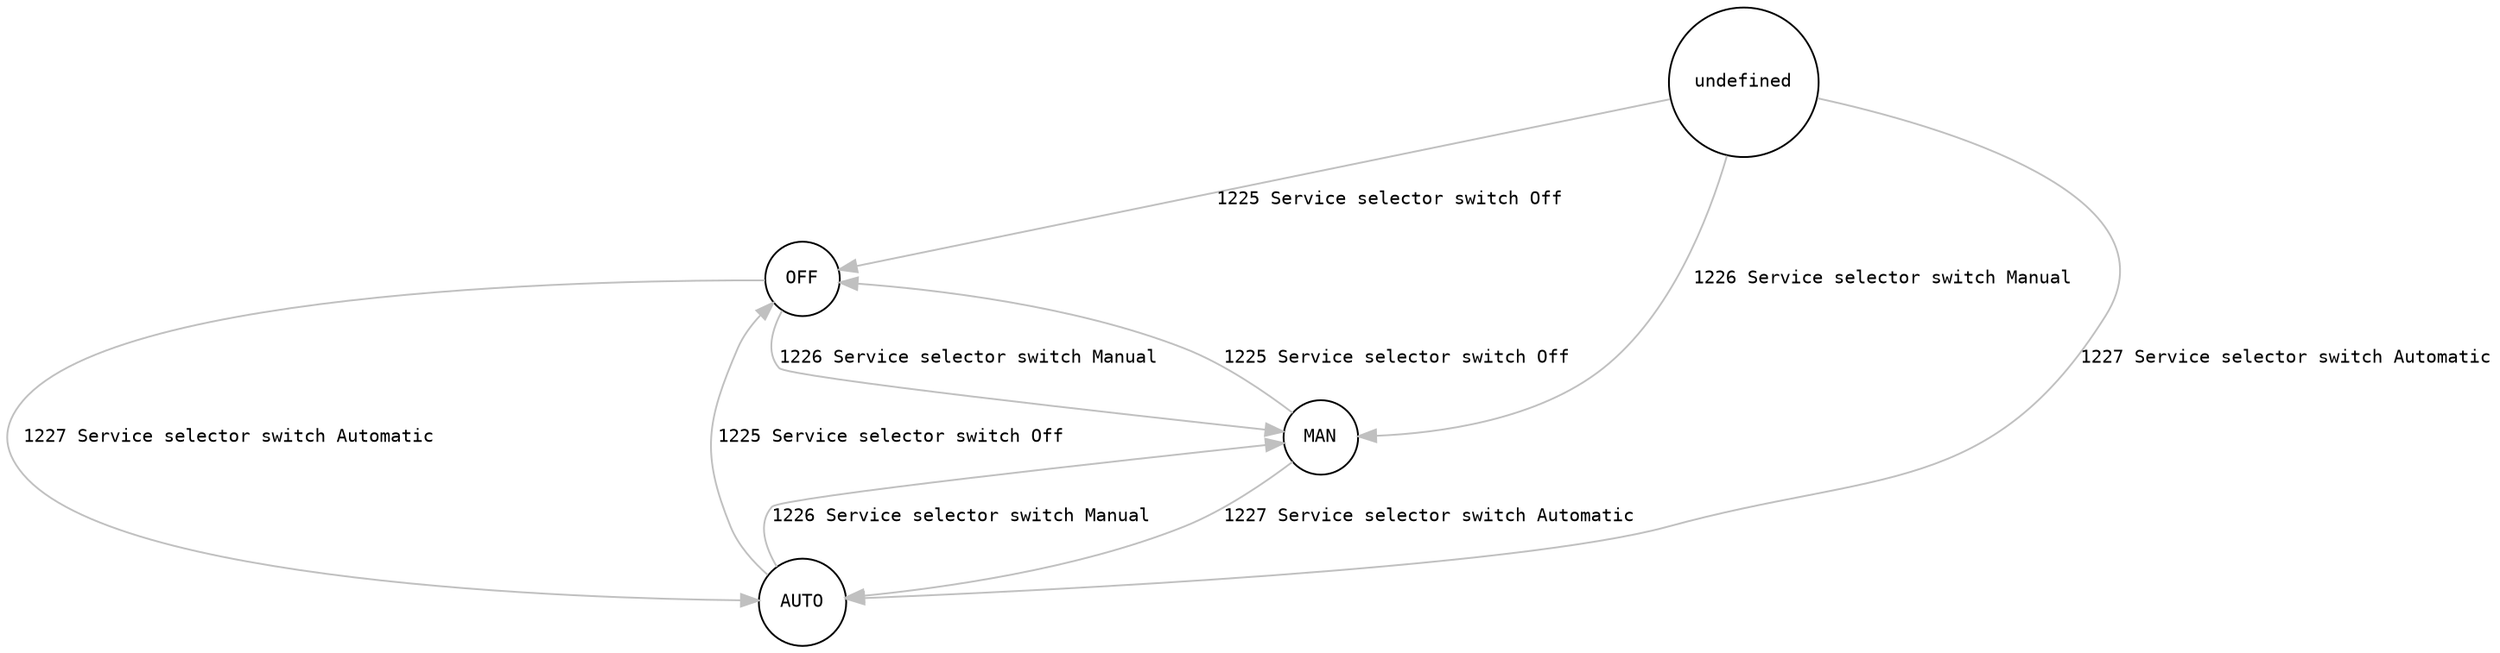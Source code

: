 digraph G {
    graph [rankdir=TB labelfontcolor=red fontname="monospace" nodesep=1 size="20,33"]
    node [fontname="monospace" fontsize=10  shape="circle"]
    edge [fontname="monospace" color="grey" fontsize=10]
    undefined [label="undefined"]
    undefined -> OFF [label="1225 Service selector switch Off"]
    undefined -> MAN [label="1226 Service selector switch Manual"]
    undefined -> AUTO [label="1227 Service selector switch Automatic"]
    OFF [label="OFF"]
    OFF -> MAN [label="1226 Service selector switch Manual"]
    OFF -> AUTO [label="1227 Service selector switch Automatic"]
    MAN [label="MAN"]
    MAN -> OFF [label="1225 Service selector switch Off"]
    MAN -> AUTO [label="1227 Service selector switch Automatic"]
    AUTO [label="AUTO"]
    AUTO -> OFF [label="1225 Service selector switch Off"]
    AUTO -> MAN [label="1226 Service selector switch Manual"]
}
